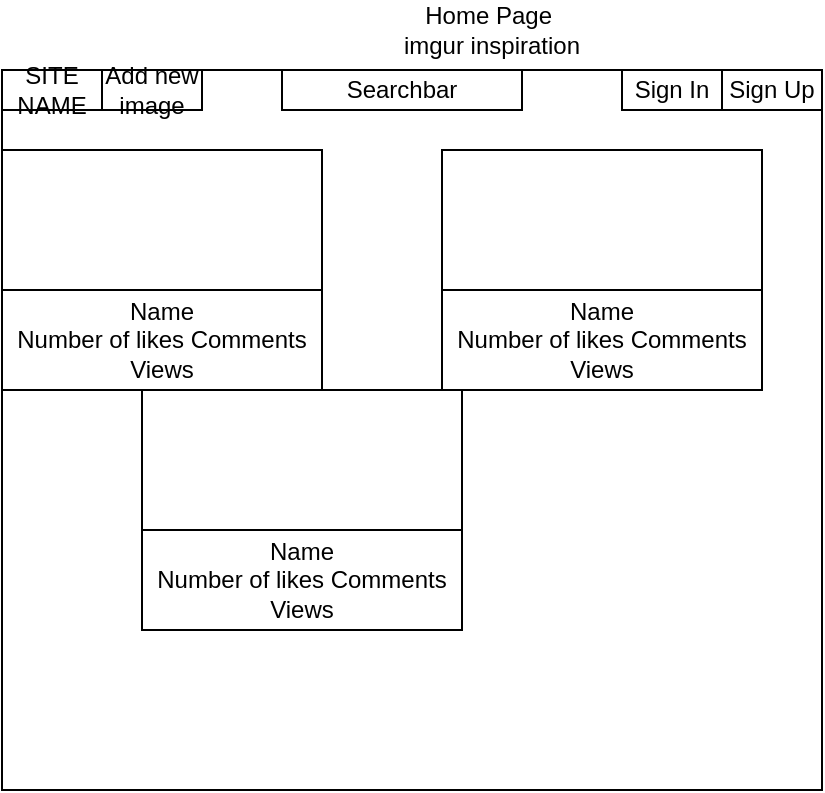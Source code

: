 <mxfile version="14.6.3" type="github">
  <diagram id="QCvgfHrPSyRi4HTmFoVG" name="Page-1">
    <mxGraphModel dx="1422" dy="762" grid="1" gridSize="10" guides="1" tooltips="1" connect="1" arrows="1" fold="1" page="1" pageScale="1" pageWidth="1920" pageHeight="1200" math="0" shadow="0">
      <root>
        <mxCell id="0" />
        <mxCell id="1" parent="0" />
        <mxCell id="JMT_-KIwj8DjP7dEy1pW-1" value="" style="rounded=0;whiteSpace=wrap;html=1;" parent="1" vertex="1">
          <mxGeometry x="40" y="40" width="410" height="360" as="geometry" />
        </mxCell>
        <mxCell id="JMT_-KIwj8DjP7dEy1pW-2" value="Sign In" style="rounded=0;whiteSpace=wrap;html=1;" parent="1" vertex="1">
          <mxGeometry x="350" y="40" width="50" height="20" as="geometry" />
        </mxCell>
        <mxCell id="JMT_-KIwj8DjP7dEy1pW-3" value="Sign Up" style="rounded=0;whiteSpace=wrap;html=1;" parent="1" vertex="1">
          <mxGeometry x="400" y="40" width="50" height="20" as="geometry" />
        </mxCell>
        <mxCell id="JMT_-KIwj8DjP7dEy1pW-5" value="SITE NAME" style="rounded=0;whiteSpace=wrap;html=1;" parent="1" vertex="1">
          <mxGeometry x="40" y="40" width="50" height="20" as="geometry" />
        </mxCell>
        <mxCell id="JMT_-KIwj8DjP7dEy1pW-6" value="Add new image" style="rounded=0;whiteSpace=wrap;html=1;" parent="1" vertex="1">
          <mxGeometry x="90" y="40" width="50" height="20" as="geometry" />
        </mxCell>
        <mxCell id="JMT_-KIwj8DjP7dEy1pW-7" value="Searchbar&lt;br&gt;" style="rounded=0;whiteSpace=wrap;html=1;" parent="1" vertex="1">
          <mxGeometry x="180" y="40" width="120" height="20" as="geometry" />
        </mxCell>
        <mxCell id="JMT_-KIwj8DjP7dEy1pW-8" value="" style="rounded=0;whiteSpace=wrap;html=1;" parent="1" vertex="1">
          <mxGeometry x="40" y="80" width="160" height="120" as="geometry" />
        </mxCell>
        <mxCell id="JMT_-KIwj8DjP7dEy1pW-9" value="Name&lt;br&gt;Number of likes Comments Views" style="rounded=0;whiteSpace=wrap;html=1;" parent="1" vertex="1">
          <mxGeometry x="40" y="150" width="160" height="50" as="geometry" />
        </mxCell>
        <mxCell id="JMT_-KIwj8DjP7dEy1pW-10" value="" style="rounded=0;whiteSpace=wrap;html=1;" parent="1" vertex="1">
          <mxGeometry x="110" y="200" width="160" height="120" as="geometry" />
        </mxCell>
        <mxCell id="JMT_-KIwj8DjP7dEy1pW-11" value="Name&lt;br&gt;Number of likes Comments Views" style="rounded=0;whiteSpace=wrap;html=1;" parent="1" vertex="1">
          <mxGeometry x="110" y="270" width="160" height="50" as="geometry" />
        </mxCell>
        <mxCell id="JMT_-KIwj8DjP7dEy1pW-12" value="" style="rounded=0;whiteSpace=wrap;html=1;" parent="1" vertex="1">
          <mxGeometry x="260" y="80" width="160" height="120" as="geometry" />
        </mxCell>
        <mxCell id="JMT_-KIwj8DjP7dEy1pW-13" value="Name&lt;br&gt;Number of likes Comments Views" style="rounded=0;whiteSpace=wrap;html=1;" parent="1" vertex="1">
          <mxGeometry x="260" y="150" width="160" height="50" as="geometry" />
        </mxCell>
        <mxCell id="BnluyERel2iQrSp1O-q6-1" value="Home Page&amp;nbsp;&lt;br&gt;imgur inspiration" style="text;html=1;strokeColor=none;fillColor=none;align=center;verticalAlign=middle;whiteSpace=wrap;rounded=0;" vertex="1" parent="1">
          <mxGeometry x="210" y="10" width="150" height="20" as="geometry" />
        </mxCell>
      </root>
    </mxGraphModel>
  </diagram>
</mxfile>
